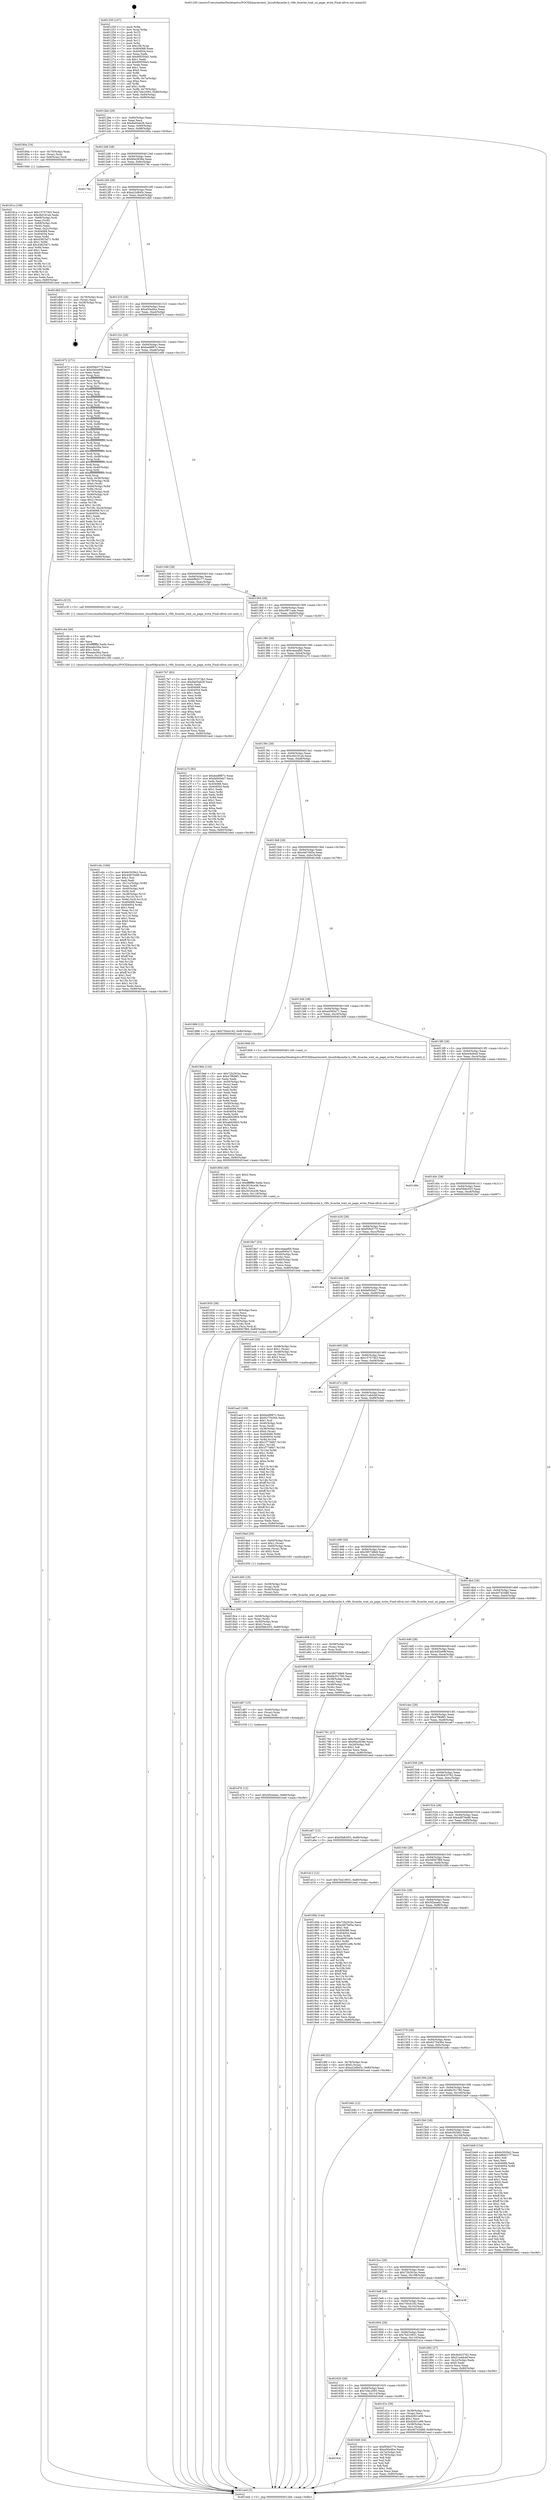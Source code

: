 digraph "0x401250" {
  label = "0x401250 (/mnt/c/Users/mathe/Desktop/tcc/POCII/binaries/extr_linuxfs9pcache.h_v9fs_fscache_wait_on_page_write_Final-ollvm.out::main(0))"
  labelloc = "t"
  node[shape=record]

  Entry [label="",width=0.3,height=0.3,shape=circle,fillcolor=black,style=filled]
  "0x4012bb" [label="{
     0x4012bb [29]\l
     | [instrs]\l
     &nbsp;&nbsp;0x4012bb \<+3\>: mov -0x80(%rbp),%eax\l
     &nbsp;&nbsp;0x4012be \<+2\>: mov %eax,%ecx\l
     &nbsp;&nbsp;0x4012c0 \<+6\>: sub $0x8a05ab28,%ecx\l
     &nbsp;&nbsp;0x4012c6 \<+6\>: mov %eax,-0x94(%rbp)\l
     &nbsp;&nbsp;0x4012cc \<+6\>: mov %ecx,-0x98(%rbp)\l
     &nbsp;&nbsp;0x4012d2 \<+6\>: je 000000000040180a \<main+0x5ba\>\l
  }"]
  "0x40180a" [label="{
     0x40180a [16]\l
     | [instrs]\l
     &nbsp;&nbsp;0x40180a \<+4\>: mov -0x70(%rbp),%rax\l
     &nbsp;&nbsp;0x40180e \<+3\>: mov (%rax),%rax\l
     &nbsp;&nbsp;0x401811 \<+4\>: mov 0x8(%rax),%rdi\l
     &nbsp;&nbsp;0x401815 \<+5\>: call 0000000000401060 \<atoi@plt\>\l
     | [calls]\l
     &nbsp;&nbsp;0x401060 \{1\} (unknown)\l
  }"]
  "0x4012d8" [label="{
     0x4012d8 [28]\l
     | [instrs]\l
     &nbsp;&nbsp;0x4012d8 \<+5\>: jmp 00000000004012dd \<main+0x8d\>\l
     &nbsp;&nbsp;0x4012dd \<+6\>: mov -0x94(%rbp),%eax\l
     &nbsp;&nbsp;0x4012e3 \<+5\>: sub $0x90a2838e,%eax\l
     &nbsp;&nbsp;0x4012e8 \<+6\>: mov %eax,-0x9c(%rbp)\l
     &nbsp;&nbsp;0x4012ee \<+6\>: je 000000000040179c \<main+0x54c\>\l
  }"]
  Exit [label="",width=0.3,height=0.3,shape=circle,fillcolor=black,style=filled,peripheries=2]
  "0x40179c" [label="{
     0x40179c\l
  }", style=dashed]
  "0x4012f4" [label="{
     0x4012f4 [28]\l
     | [instrs]\l
     &nbsp;&nbsp;0x4012f4 \<+5\>: jmp 00000000004012f9 \<main+0xa9\>\l
     &nbsp;&nbsp;0x4012f9 \<+6\>: mov -0x94(%rbp),%eax\l
     &nbsp;&nbsp;0x4012ff \<+5\>: sub $0xa22d845c,%eax\l
     &nbsp;&nbsp;0x401304 \<+6\>: mov %eax,-0xa0(%rbp)\l
     &nbsp;&nbsp;0x40130a \<+6\>: je 0000000000401db5 \<main+0xb65\>\l
  }"]
  "0x401d76" [label="{
     0x401d76 [12]\l
     | [instrs]\l
     &nbsp;&nbsp;0x401d76 \<+7\>: movl $0x5f2eeebc,-0x80(%rbp)\l
     &nbsp;&nbsp;0x401d7d \<+5\>: jmp 0000000000401eed \<main+0xc9d\>\l
  }"]
  "0x401db5" [label="{
     0x401db5 [21]\l
     | [instrs]\l
     &nbsp;&nbsp;0x401db5 \<+4\>: mov -0x78(%rbp),%rax\l
     &nbsp;&nbsp;0x401db9 \<+2\>: mov (%rax),%eax\l
     &nbsp;&nbsp;0x401dbb \<+4\>: lea -0x28(%rbp),%rsp\l
     &nbsp;&nbsp;0x401dbf \<+1\>: pop %rbx\l
     &nbsp;&nbsp;0x401dc0 \<+2\>: pop %r12\l
     &nbsp;&nbsp;0x401dc2 \<+2\>: pop %r13\l
     &nbsp;&nbsp;0x401dc4 \<+2\>: pop %r14\l
     &nbsp;&nbsp;0x401dc6 \<+2\>: pop %r15\l
     &nbsp;&nbsp;0x401dc8 \<+1\>: pop %rbp\l
     &nbsp;&nbsp;0x401dc9 \<+1\>: ret\l
  }"]
  "0x401310" [label="{
     0x401310 [28]\l
     | [instrs]\l
     &nbsp;&nbsp;0x401310 \<+5\>: jmp 0000000000401315 \<main+0xc5\>\l
     &nbsp;&nbsp;0x401315 \<+6\>: mov -0x94(%rbp),%eax\l
     &nbsp;&nbsp;0x40131b \<+5\>: sub $0xa50a4fce,%eax\l
     &nbsp;&nbsp;0x401320 \<+6\>: mov %eax,-0xa4(%rbp)\l
     &nbsp;&nbsp;0x401326 \<+6\>: je 0000000000401672 \<main+0x422\>\l
  }"]
  "0x401d67" [label="{
     0x401d67 [15]\l
     | [instrs]\l
     &nbsp;&nbsp;0x401d67 \<+4\>: mov -0x40(%rbp),%rax\l
     &nbsp;&nbsp;0x401d6b \<+3\>: mov (%rax),%rax\l
     &nbsp;&nbsp;0x401d6e \<+3\>: mov %rax,%rdi\l
     &nbsp;&nbsp;0x401d71 \<+5\>: call 0000000000401030 \<free@plt\>\l
     | [calls]\l
     &nbsp;&nbsp;0x401030 \{1\} (unknown)\l
  }"]
  "0x401672" [label="{
     0x401672 [271]\l
     | [instrs]\l
     &nbsp;&nbsp;0x401672 \<+5\>: mov $0xf59e5770,%eax\l
     &nbsp;&nbsp;0x401677 \<+5\>: mov $0x44f2e99f,%ecx\l
     &nbsp;&nbsp;0x40167c \<+2\>: xor %edx,%edx\l
     &nbsp;&nbsp;0x40167e \<+3\>: mov %rsp,%rsi\l
     &nbsp;&nbsp;0x401681 \<+4\>: add $0xfffffffffffffff0,%rsi\l
     &nbsp;&nbsp;0x401685 \<+3\>: mov %rsi,%rsp\l
     &nbsp;&nbsp;0x401688 \<+4\>: mov %rsi,-0x78(%rbp)\l
     &nbsp;&nbsp;0x40168c \<+3\>: mov %rsp,%rsi\l
     &nbsp;&nbsp;0x40168f \<+4\>: add $0xfffffffffffffff0,%rsi\l
     &nbsp;&nbsp;0x401693 \<+3\>: mov %rsi,%rsp\l
     &nbsp;&nbsp;0x401696 \<+3\>: mov %rsp,%rdi\l
     &nbsp;&nbsp;0x401699 \<+4\>: add $0xfffffffffffffff0,%rdi\l
     &nbsp;&nbsp;0x40169d \<+3\>: mov %rdi,%rsp\l
     &nbsp;&nbsp;0x4016a0 \<+4\>: mov %rdi,-0x70(%rbp)\l
     &nbsp;&nbsp;0x4016a4 \<+3\>: mov %rsp,%rdi\l
     &nbsp;&nbsp;0x4016a7 \<+4\>: add $0xfffffffffffffff0,%rdi\l
     &nbsp;&nbsp;0x4016ab \<+3\>: mov %rdi,%rsp\l
     &nbsp;&nbsp;0x4016ae \<+4\>: mov %rdi,-0x68(%rbp)\l
     &nbsp;&nbsp;0x4016b2 \<+3\>: mov %rsp,%rdi\l
     &nbsp;&nbsp;0x4016b5 \<+4\>: add $0xfffffffffffffff0,%rdi\l
     &nbsp;&nbsp;0x4016b9 \<+3\>: mov %rdi,%rsp\l
     &nbsp;&nbsp;0x4016bc \<+4\>: mov %rdi,-0x60(%rbp)\l
     &nbsp;&nbsp;0x4016c0 \<+3\>: mov %rsp,%rdi\l
     &nbsp;&nbsp;0x4016c3 \<+4\>: add $0xfffffffffffffff0,%rdi\l
     &nbsp;&nbsp;0x4016c7 \<+3\>: mov %rdi,%rsp\l
     &nbsp;&nbsp;0x4016ca \<+4\>: mov %rdi,-0x58(%rbp)\l
     &nbsp;&nbsp;0x4016ce \<+3\>: mov %rsp,%rdi\l
     &nbsp;&nbsp;0x4016d1 \<+4\>: add $0xfffffffffffffff0,%rdi\l
     &nbsp;&nbsp;0x4016d5 \<+3\>: mov %rdi,%rsp\l
     &nbsp;&nbsp;0x4016d8 \<+4\>: mov %rdi,-0x50(%rbp)\l
     &nbsp;&nbsp;0x4016dc \<+3\>: mov %rsp,%rdi\l
     &nbsp;&nbsp;0x4016df \<+4\>: add $0xfffffffffffffff0,%rdi\l
     &nbsp;&nbsp;0x4016e3 \<+3\>: mov %rdi,%rsp\l
     &nbsp;&nbsp;0x4016e6 \<+4\>: mov %rdi,-0x48(%rbp)\l
     &nbsp;&nbsp;0x4016ea \<+3\>: mov %rsp,%rdi\l
     &nbsp;&nbsp;0x4016ed \<+4\>: add $0xfffffffffffffff0,%rdi\l
     &nbsp;&nbsp;0x4016f1 \<+3\>: mov %rdi,%rsp\l
     &nbsp;&nbsp;0x4016f4 \<+4\>: mov %rdi,-0x40(%rbp)\l
     &nbsp;&nbsp;0x4016f8 \<+3\>: mov %rsp,%rdi\l
     &nbsp;&nbsp;0x4016fb \<+4\>: add $0xfffffffffffffff0,%rdi\l
     &nbsp;&nbsp;0x4016ff \<+3\>: mov %rdi,%rsp\l
     &nbsp;&nbsp;0x401702 \<+4\>: mov %rdi,-0x38(%rbp)\l
     &nbsp;&nbsp;0x401706 \<+4\>: mov -0x78(%rbp),%rdi\l
     &nbsp;&nbsp;0x40170a \<+6\>: movl $0x0,(%rdi)\l
     &nbsp;&nbsp;0x401710 \<+7\>: mov -0x84(%rbp),%r8d\l
     &nbsp;&nbsp;0x401717 \<+3\>: mov %r8d,(%rsi)\l
     &nbsp;&nbsp;0x40171a \<+4\>: mov -0x70(%rbp),%rdi\l
     &nbsp;&nbsp;0x40171e \<+7\>: mov -0x90(%rbp),%r9\l
     &nbsp;&nbsp;0x401725 \<+3\>: mov %r9,(%rdi)\l
     &nbsp;&nbsp;0x401728 \<+3\>: cmpl $0x2,(%rsi)\l
     &nbsp;&nbsp;0x40172b \<+4\>: setne %r10b\l
     &nbsp;&nbsp;0x40172f \<+4\>: and $0x1,%r10b\l
     &nbsp;&nbsp;0x401733 \<+4\>: mov %r10b,-0x2d(%rbp)\l
     &nbsp;&nbsp;0x401737 \<+8\>: mov 0x404068,%r11d\l
     &nbsp;&nbsp;0x40173f \<+7\>: mov 0x404054,%ebx\l
     &nbsp;&nbsp;0x401746 \<+3\>: sub $0x1,%edx\l
     &nbsp;&nbsp;0x401749 \<+3\>: mov %r11d,%r14d\l
     &nbsp;&nbsp;0x40174c \<+3\>: add %edx,%r14d\l
     &nbsp;&nbsp;0x40174f \<+4\>: imul %r14d,%r11d\l
     &nbsp;&nbsp;0x401753 \<+4\>: and $0x1,%r11d\l
     &nbsp;&nbsp;0x401757 \<+4\>: cmp $0x0,%r11d\l
     &nbsp;&nbsp;0x40175b \<+4\>: sete %r10b\l
     &nbsp;&nbsp;0x40175f \<+3\>: cmp $0xa,%ebx\l
     &nbsp;&nbsp;0x401762 \<+4\>: setl %r15b\l
     &nbsp;&nbsp;0x401766 \<+3\>: mov %r10b,%r12b\l
     &nbsp;&nbsp;0x401769 \<+3\>: and %r15b,%r12b\l
     &nbsp;&nbsp;0x40176c \<+3\>: xor %r15b,%r10b\l
     &nbsp;&nbsp;0x40176f \<+3\>: or %r10b,%r12b\l
     &nbsp;&nbsp;0x401772 \<+4\>: test $0x1,%r12b\l
     &nbsp;&nbsp;0x401776 \<+3\>: cmovne %ecx,%eax\l
     &nbsp;&nbsp;0x401779 \<+3\>: mov %eax,-0x80(%rbp)\l
     &nbsp;&nbsp;0x40177c \<+5\>: jmp 0000000000401eed \<main+0xc9d\>\l
  }"]
  "0x40132c" [label="{
     0x40132c [28]\l
     | [instrs]\l
     &nbsp;&nbsp;0x40132c \<+5\>: jmp 0000000000401331 \<main+0xe1\>\l
     &nbsp;&nbsp;0x401331 \<+6\>: mov -0x94(%rbp),%eax\l
     &nbsp;&nbsp;0x401337 \<+5\>: sub $0xbed8f87c,%eax\l
     &nbsp;&nbsp;0x40133c \<+6\>: mov %eax,-0xa8(%rbp)\l
     &nbsp;&nbsp;0x401342 \<+6\>: je 0000000000401e60 \<main+0xc10\>\l
  }"]
  "0x401d58" [label="{
     0x401d58 [15]\l
     | [instrs]\l
     &nbsp;&nbsp;0x401d58 \<+4\>: mov -0x58(%rbp),%rax\l
     &nbsp;&nbsp;0x401d5c \<+3\>: mov (%rax),%rax\l
     &nbsp;&nbsp;0x401d5f \<+3\>: mov %rax,%rdi\l
     &nbsp;&nbsp;0x401d62 \<+5\>: call 0000000000401030 \<free@plt\>\l
     | [calls]\l
     &nbsp;&nbsp;0x401030 \{1\} (unknown)\l
  }"]
  "0x401e60" [label="{
     0x401e60\l
  }", style=dashed]
  "0x401348" [label="{
     0x401348 [28]\l
     | [instrs]\l
     &nbsp;&nbsp;0x401348 \<+5\>: jmp 000000000040134d \<main+0xfd\>\l
     &nbsp;&nbsp;0x40134d \<+6\>: mov -0x94(%rbp),%eax\l
     &nbsp;&nbsp;0x401353 \<+5\>: sub $0xbf9d5177,%eax\l
     &nbsp;&nbsp;0x401358 \<+6\>: mov %eax,-0xac(%rbp)\l
     &nbsp;&nbsp;0x40135e \<+6\>: je 0000000000401c3f \<main+0x9ef\>\l
  }"]
  "0x401c6c" [label="{
     0x401c6c [166]\l
     | [instrs]\l
     &nbsp;&nbsp;0x401c6c \<+5\>: mov $0x6c503fe2,%ecx\l
     &nbsp;&nbsp;0x401c71 \<+5\>: mov $0x4d970e98,%edx\l
     &nbsp;&nbsp;0x401c76 \<+3\>: mov $0x1,%sil\l
     &nbsp;&nbsp;0x401c79 \<+2\>: xor %edi,%edi\l
     &nbsp;&nbsp;0x401c7b \<+7\>: mov -0x11c(%rbp),%r8d\l
     &nbsp;&nbsp;0x401c82 \<+4\>: imul %eax,%r8d\l
     &nbsp;&nbsp;0x401c86 \<+4\>: mov -0x40(%rbp),%r9\l
     &nbsp;&nbsp;0x401c8a \<+3\>: mov (%r9),%r9\l
     &nbsp;&nbsp;0x401c8d \<+4\>: mov -0x38(%rbp),%r10\l
     &nbsp;&nbsp;0x401c91 \<+3\>: movslq (%r10),%r10\l
     &nbsp;&nbsp;0x401c94 \<+4\>: mov %r8d,(%r9,%r10,4)\l
     &nbsp;&nbsp;0x401c98 \<+7\>: mov 0x404068,%eax\l
     &nbsp;&nbsp;0x401c9f \<+8\>: mov 0x404054,%r8d\l
     &nbsp;&nbsp;0x401ca7 \<+3\>: sub $0x1,%edi\l
     &nbsp;&nbsp;0x401caa \<+3\>: mov %eax,%r11d\l
     &nbsp;&nbsp;0x401cad \<+3\>: add %edi,%r11d\l
     &nbsp;&nbsp;0x401cb0 \<+4\>: imul %r11d,%eax\l
     &nbsp;&nbsp;0x401cb4 \<+3\>: and $0x1,%eax\l
     &nbsp;&nbsp;0x401cb7 \<+3\>: cmp $0x0,%eax\l
     &nbsp;&nbsp;0x401cba \<+3\>: sete %bl\l
     &nbsp;&nbsp;0x401cbd \<+4\>: cmp $0xa,%r8d\l
     &nbsp;&nbsp;0x401cc1 \<+4\>: setl %r14b\l
     &nbsp;&nbsp;0x401cc5 \<+3\>: mov %bl,%r15b\l
     &nbsp;&nbsp;0x401cc8 \<+4\>: xor $0xff,%r15b\l
     &nbsp;&nbsp;0x401ccc \<+3\>: mov %r14b,%r12b\l
     &nbsp;&nbsp;0x401ccf \<+4\>: xor $0xff,%r12b\l
     &nbsp;&nbsp;0x401cd3 \<+4\>: xor $0x1,%sil\l
     &nbsp;&nbsp;0x401cd7 \<+3\>: mov %r15b,%r13b\l
     &nbsp;&nbsp;0x401cda \<+4\>: and $0xff,%r13b\l
     &nbsp;&nbsp;0x401cde \<+3\>: and %sil,%bl\l
     &nbsp;&nbsp;0x401ce1 \<+3\>: mov %r12b,%al\l
     &nbsp;&nbsp;0x401ce4 \<+2\>: and $0xff,%al\l
     &nbsp;&nbsp;0x401ce6 \<+3\>: and %sil,%r14b\l
     &nbsp;&nbsp;0x401ce9 \<+3\>: or %bl,%r13b\l
     &nbsp;&nbsp;0x401cec \<+3\>: or %r14b,%al\l
     &nbsp;&nbsp;0x401cef \<+3\>: xor %al,%r13b\l
     &nbsp;&nbsp;0x401cf2 \<+3\>: or %r12b,%r15b\l
     &nbsp;&nbsp;0x401cf5 \<+4\>: xor $0xff,%r15b\l
     &nbsp;&nbsp;0x401cf9 \<+4\>: or $0x1,%sil\l
     &nbsp;&nbsp;0x401cfd \<+3\>: and %sil,%r15b\l
     &nbsp;&nbsp;0x401d00 \<+3\>: or %r15b,%r13b\l
     &nbsp;&nbsp;0x401d03 \<+4\>: test $0x1,%r13b\l
     &nbsp;&nbsp;0x401d07 \<+3\>: cmovne %edx,%ecx\l
     &nbsp;&nbsp;0x401d0a \<+3\>: mov %ecx,-0x80(%rbp)\l
     &nbsp;&nbsp;0x401d0d \<+5\>: jmp 0000000000401eed \<main+0xc9d\>\l
  }"]
  "0x401c3f" [label="{
     0x401c3f [5]\l
     | [instrs]\l
     &nbsp;&nbsp;0x401c3f \<+5\>: call 0000000000401160 \<next_i\>\l
     | [calls]\l
     &nbsp;&nbsp;0x401160 \{1\} (/mnt/c/Users/mathe/Desktop/tcc/POCII/binaries/extr_linuxfs9pcache.h_v9fs_fscache_wait_on_page_write_Final-ollvm.out::next_i)\l
  }"]
  "0x401364" [label="{
     0x401364 [28]\l
     | [instrs]\l
     &nbsp;&nbsp;0x401364 \<+5\>: jmp 0000000000401369 \<main+0x119\>\l
     &nbsp;&nbsp;0x401369 \<+6\>: mov -0x94(%rbp),%eax\l
     &nbsp;&nbsp;0x40136f \<+5\>: sub $0xc0871aae,%eax\l
     &nbsp;&nbsp;0x401374 \<+6\>: mov %eax,-0xb0(%rbp)\l
     &nbsp;&nbsp;0x40137a \<+6\>: je 00000000004017b7 \<main+0x567\>\l
  }"]
  "0x401c44" [label="{
     0x401c44 [40]\l
     | [instrs]\l
     &nbsp;&nbsp;0x401c44 \<+5\>: mov $0x2,%ecx\l
     &nbsp;&nbsp;0x401c49 \<+1\>: cltd\l
     &nbsp;&nbsp;0x401c4a \<+2\>: idiv %ecx\l
     &nbsp;&nbsp;0x401c4c \<+6\>: imul $0xfffffffe,%edx,%ecx\l
     &nbsp;&nbsp;0x401c52 \<+6\>: add $0xeabc56a,%ecx\l
     &nbsp;&nbsp;0x401c58 \<+3\>: add $0x1,%ecx\l
     &nbsp;&nbsp;0x401c5b \<+6\>: sub $0xeabc56a,%ecx\l
     &nbsp;&nbsp;0x401c61 \<+6\>: mov %ecx,-0x11c(%rbp)\l
     &nbsp;&nbsp;0x401c67 \<+5\>: call 0000000000401160 \<next_i\>\l
     | [calls]\l
     &nbsp;&nbsp;0x401160 \{1\} (/mnt/c/Users/mathe/Desktop/tcc/POCII/binaries/extr_linuxfs9pcache.h_v9fs_fscache_wait_on_page_write_Final-ollvm.out::next_i)\l
  }"]
  "0x4017b7" [label="{
     0x4017b7 [83]\l
     | [instrs]\l
     &nbsp;&nbsp;0x4017b7 \<+5\>: mov $0x157573b3,%eax\l
     &nbsp;&nbsp;0x4017bc \<+5\>: mov $0x8a05ab28,%ecx\l
     &nbsp;&nbsp;0x4017c1 \<+2\>: xor %edx,%edx\l
     &nbsp;&nbsp;0x4017c3 \<+7\>: mov 0x404068,%esi\l
     &nbsp;&nbsp;0x4017ca \<+7\>: mov 0x404054,%edi\l
     &nbsp;&nbsp;0x4017d1 \<+3\>: sub $0x1,%edx\l
     &nbsp;&nbsp;0x4017d4 \<+3\>: mov %esi,%r8d\l
     &nbsp;&nbsp;0x4017d7 \<+3\>: add %edx,%r8d\l
     &nbsp;&nbsp;0x4017da \<+4\>: imul %r8d,%esi\l
     &nbsp;&nbsp;0x4017de \<+3\>: and $0x1,%esi\l
     &nbsp;&nbsp;0x4017e1 \<+3\>: cmp $0x0,%esi\l
     &nbsp;&nbsp;0x4017e4 \<+4\>: sete %r9b\l
     &nbsp;&nbsp;0x4017e8 \<+3\>: cmp $0xa,%edi\l
     &nbsp;&nbsp;0x4017eb \<+4\>: setl %r10b\l
     &nbsp;&nbsp;0x4017ef \<+3\>: mov %r9b,%r11b\l
     &nbsp;&nbsp;0x4017f2 \<+3\>: and %r10b,%r11b\l
     &nbsp;&nbsp;0x4017f5 \<+3\>: xor %r10b,%r9b\l
     &nbsp;&nbsp;0x4017f8 \<+3\>: or %r9b,%r11b\l
     &nbsp;&nbsp;0x4017fb \<+4\>: test $0x1,%r11b\l
     &nbsp;&nbsp;0x4017ff \<+3\>: cmovne %ecx,%eax\l
     &nbsp;&nbsp;0x401802 \<+3\>: mov %eax,-0x80(%rbp)\l
     &nbsp;&nbsp;0x401805 \<+5\>: jmp 0000000000401eed \<main+0xc9d\>\l
  }"]
  "0x401380" [label="{
     0x401380 [28]\l
     | [instrs]\l
     &nbsp;&nbsp;0x401380 \<+5\>: jmp 0000000000401385 \<main+0x135\>\l
     &nbsp;&nbsp;0x401385 \<+6\>: mov -0x94(%rbp),%eax\l
     &nbsp;&nbsp;0x40138b \<+5\>: sub $0xc4aeafb0,%eax\l
     &nbsp;&nbsp;0x401390 \<+6\>: mov %eax,-0xb4(%rbp)\l
     &nbsp;&nbsp;0x401396 \<+6\>: je 0000000000401a73 \<main+0x823\>\l
  }"]
  "0x401ae3" [label="{
     0x401ae3 [169]\l
     | [instrs]\l
     &nbsp;&nbsp;0x401ae3 \<+5\>: mov $0xbed8f87c,%ecx\l
     &nbsp;&nbsp;0x401ae8 \<+5\>: mov $0x62754364,%edx\l
     &nbsp;&nbsp;0x401aed \<+3\>: mov $0x1,%sil\l
     &nbsp;&nbsp;0x401af0 \<+4\>: mov -0x40(%rbp),%rdi\l
     &nbsp;&nbsp;0x401af4 \<+3\>: mov %rax,(%rdi)\l
     &nbsp;&nbsp;0x401af7 \<+4\>: mov -0x38(%rbp),%rax\l
     &nbsp;&nbsp;0x401afb \<+6\>: movl $0x0,(%rax)\l
     &nbsp;&nbsp;0x401b01 \<+8\>: mov 0x404068,%r8d\l
     &nbsp;&nbsp;0x401b09 \<+8\>: mov 0x404054,%r9d\l
     &nbsp;&nbsp;0x401b11 \<+3\>: mov %r8d,%r10d\l
     &nbsp;&nbsp;0x401b14 \<+7\>: add $0x1f7746b7,%r10d\l
     &nbsp;&nbsp;0x401b1b \<+4\>: sub $0x1,%r10d\l
     &nbsp;&nbsp;0x401b1f \<+7\>: sub $0x1f7746b7,%r10d\l
     &nbsp;&nbsp;0x401b26 \<+4\>: imul %r10d,%r8d\l
     &nbsp;&nbsp;0x401b2a \<+4\>: and $0x1,%r8d\l
     &nbsp;&nbsp;0x401b2e \<+4\>: cmp $0x0,%r8d\l
     &nbsp;&nbsp;0x401b32 \<+4\>: sete %r11b\l
     &nbsp;&nbsp;0x401b36 \<+4\>: cmp $0xa,%r9d\l
     &nbsp;&nbsp;0x401b3a \<+3\>: setl %bl\l
     &nbsp;&nbsp;0x401b3d \<+3\>: mov %r11b,%r14b\l
     &nbsp;&nbsp;0x401b40 \<+4\>: xor $0xff,%r14b\l
     &nbsp;&nbsp;0x401b44 \<+3\>: mov %bl,%r15b\l
     &nbsp;&nbsp;0x401b47 \<+4\>: xor $0xff,%r15b\l
     &nbsp;&nbsp;0x401b4b \<+4\>: xor $0x1,%sil\l
     &nbsp;&nbsp;0x401b4f \<+3\>: mov %r14b,%r12b\l
     &nbsp;&nbsp;0x401b52 \<+4\>: and $0xff,%r12b\l
     &nbsp;&nbsp;0x401b56 \<+3\>: and %sil,%r11b\l
     &nbsp;&nbsp;0x401b59 \<+3\>: mov %r15b,%r13b\l
     &nbsp;&nbsp;0x401b5c \<+4\>: and $0xff,%r13b\l
     &nbsp;&nbsp;0x401b60 \<+3\>: and %sil,%bl\l
     &nbsp;&nbsp;0x401b63 \<+3\>: or %r11b,%r12b\l
     &nbsp;&nbsp;0x401b66 \<+3\>: or %bl,%r13b\l
     &nbsp;&nbsp;0x401b69 \<+3\>: xor %r13b,%r12b\l
     &nbsp;&nbsp;0x401b6c \<+3\>: or %r15b,%r14b\l
     &nbsp;&nbsp;0x401b6f \<+4\>: xor $0xff,%r14b\l
     &nbsp;&nbsp;0x401b73 \<+4\>: or $0x1,%sil\l
     &nbsp;&nbsp;0x401b77 \<+3\>: and %sil,%r14b\l
     &nbsp;&nbsp;0x401b7a \<+3\>: or %r14b,%r12b\l
     &nbsp;&nbsp;0x401b7d \<+4\>: test $0x1,%r12b\l
     &nbsp;&nbsp;0x401b81 \<+3\>: cmovne %edx,%ecx\l
     &nbsp;&nbsp;0x401b84 \<+3\>: mov %ecx,-0x80(%rbp)\l
     &nbsp;&nbsp;0x401b87 \<+5\>: jmp 0000000000401eed \<main+0xc9d\>\l
  }"]
  "0x401a73" [label="{
     0x401a73 [83]\l
     | [instrs]\l
     &nbsp;&nbsp;0x401a73 \<+5\>: mov $0xbed8f87c,%eax\l
     &nbsp;&nbsp;0x401a78 \<+5\>: mov $0xfa0b5eb7,%ecx\l
     &nbsp;&nbsp;0x401a7d \<+2\>: xor %edx,%edx\l
     &nbsp;&nbsp;0x401a7f \<+7\>: mov 0x404068,%esi\l
     &nbsp;&nbsp;0x401a86 \<+7\>: mov 0x404054,%edi\l
     &nbsp;&nbsp;0x401a8d \<+3\>: sub $0x1,%edx\l
     &nbsp;&nbsp;0x401a90 \<+3\>: mov %esi,%r8d\l
     &nbsp;&nbsp;0x401a93 \<+3\>: add %edx,%r8d\l
     &nbsp;&nbsp;0x401a96 \<+4\>: imul %r8d,%esi\l
     &nbsp;&nbsp;0x401a9a \<+3\>: and $0x1,%esi\l
     &nbsp;&nbsp;0x401a9d \<+3\>: cmp $0x0,%esi\l
     &nbsp;&nbsp;0x401aa0 \<+4\>: sete %r9b\l
     &nbsp;&nbsp;0x401aa4 \<+3\>: cmp $0xa,%edi\l
     &nbsp;&nbsp;0x401aa7 \<+4\>: setl %r10b\l
     &nbsp;&nbsp;0x401aab \<+3\>: mov %r9b,%r11b\l
     &nbsp;&nbsp;0x401aae \<+3\>: and %r10b,%r11b\l
     &nbsp;&nbsp;0x401ab1 \<+3\>: xor %r10b,%r9b\l
     &nbsp;&nbsp;0x401ab4 \<+3\>: or %r9b,%r11b\l
     &nbsp;&nbsp;0x401ab7 \<+4\>: test $0x1,%r11b\l
     &nbsp;&nbsp;0x401abb \<+3\>: cmovne %ecx,%eax\l
     &nbsp;&nbsp;0x401abe \<+3\>: mov %eax,-0x80(%rbp)\l
     &nbsp;&nbsp;0x401ac1 \<+5\>: jmp 0000000000401eed \<main+0xc9d\>\l
  }"]
  "0x40139c" [label="{
     0x40139c [28]\l
     | [instrs]\l
     &nbsp;&nbsp;0x40139c \<+5\>: jmp 00000000004013a1 \<main+0x151\>\l
     &nbsp;&nbsp;0x4013a1 \<+6\>: mov -0x94(%rbp),%eax\l
     &nbsp;&nbsp;0x4013a7 \<+5\>: sub $0xc6d191a4,%eax\l
     &nbsp;&nbsp;0x4013ac \<+6\>: mov %eax,-0xb8(%rbp)\l
     &nbsp;&nbsp;0x4013b2 \<+6\>: je 0000000000401886 \<main+0x636\>\l
  }"]
  "0x401935" [label="{
     0x401935 [38]\l
     | [instrs]\l
     &nbsp;&nbsp;0x401935 \<+6\>: mov -0x118(%rbp),%ecx\l
     &nbsp;&nbsp;0x40193b \<+3\>: imul %eax,%ecx\l
     &nbsp;&nbsp;0x40193e \<+4\>: mov -0x58(%rbp),%rsi\l
     &nbsp;&nbsp;0x401942 \<+3\>: mov (%rsi),%rsi\l
     &nbsp;&nbsp;0x401945 \<+4\>: mov -0x50(%rbp),%rdi\l
     &nbsp;&nbsp;0x401949 \<+3\>: movslq (%rdi),%rdi\l
     &nbsp;&nbsp;0x40194c \<+3\>: mov %ecx,(%rsi,%rdi,4)\l
     &nbsp;&nbsp;0x40194f \<+7\>: movl $0x58567f69,-0x80(%rbp)\l
     &nbsp;&nbsp;0x401956 \<+5\>: jmp 0000000000401eed \<main+0xc9d\>\l
  }"]
  "0x401886" [label="{
     0x401886 [12]\l
     | [instrs]\l
     &nbsp;&nbsp;0x401886 \<+7\>: movl $0x750cb192,-0x80(%rbp)\l
     &nbsp;&nbsp;0x40188d \<+5\>: jmp 0000000000401eed \<main+0xc9d\>\l
  }"]
  "0x4013b8" [label="{
     0x4013b8 [28]\l
     | [instrs]\l
     &nbsp;&nbsp;0x4013b8 \<+5\>: jmp 00000000004013bd \<main+0x16d\>\l
     &nbsp;&nbsp;0x4013bd \<+6\>: mov -0x94(%rbp),%eax\l
     &nbsp;&nbsp;0x4013c3 \<+5\>: sub $0xcb670d5a,%eax\l
     &nbsp;&nbsp;0x4013c8 \<+6\>: mov %eax,-0xbc(%rbp)\l
     &nbsp;&nbsp;0x4013ce \<+6\>: je 00000000004019eb \<main+0x79b\>\l
  }"]
  "0x40190d" [label="{
     0x40190d [40]\l
     | [instrs]\l
     &nbsp;&nbsp;0x40190d \<+5\>: mov $0x2,%ecx\l
     &nbsp;&nbsp;0x401912 \<+1\>: cltd\l
     &nbsp;&nbsp;0x401913 \<+2\>: idiv %ecx\l
     &nbsp;&nbsp;0x401915 \<+6\>: imul $0xfffffffe,%edx,%ecx\l
     &nbsp;&nbsp;0x40191b \<+6\>: sub $0x3016ce36,%ecx\l
     &nbsp;&nbsp;0x401921 \<+3\>: add $0x1,%ecx\l
     &nbsp;&nbsp;0x401924 \<+6\>: add $0x3016ce36,%ecx\l
     &nbsp;&nbsp;0x40192a \<+6\>: mov %ecx,-0x118(%rbp)\l
     &nbsp;&nbsp;0x401930 \<+5\>: call 0000000000401160 \<next_i\>\l
     | [calls]\l
     &nbsp;&nbsp;0x401160 \{1\} (/mnt/c/Users/mathe/Desktop/tcc/POCII/binaries/extr_linuxfs9pcache.h_v9fs_fscache_wait_on_page_write_Final-ollvm.out::next_i)\l
  }"]
  "0x4019eb" [label="{
     0x4019eb [124]\l
     | [instrs]\l
     &nbsp;&nbsp;0x4019eb \<+5\>: mov $0x72b291bc,%eax\l
     &nbsp;&nbsp;0x4019f0 \<+5\>: mov $0x47f8d8f1,%ecx\l
     &nbsp;&nbsp;0x4019f5 \<+2\>: xor %edx,%edx\l
     &nbsp;&nbsp;0x4019f7 \<+4\>: mov -0x50(%rbp),%rsi\l
     &nbsp;&nbsp;0x4019fb \<+2\>: mov (%rsi),%edi\l
     &nbsp;&nbsp;0x4019fd \<+3\>: mov %edx,%r8d\l
     &nbsp;&nbsp;0x401a00 \<+3\>: sub %edi,%r8d\l
     &nbsp;&nbsp;0x401a03 \<+2\>: mov %edx,%edi\l
     &nbsp;&nbsp;0x401a05 \<+3\>: sub $0x1,%edi\l
     &nbsp;&nbsp;0x401a08 \<+3\>: add %edi,%r8d\l
     &nbsp;&nbsp;0x401a0b \<+3\>: sub %r8d,%edx\l
     &nbsp;&nbsp;0x401a0e \<+4\>: mov -0x50(%rbp),%rsi\l
     &nbsp;&nbsp;0x401a12 \<+2\>: mov %edx,(%rsi)\l
     &nbsp;&nbsp;0x401a14 \<+7\>: mov 0x404068,%edx\l
     &nbsp;&nbsp;0x401a1b \<+7\>: mov 0x404054,%edi\l
     &nbsp;&nbsp;0x401a22 \<+3\>: mov %edx,%r8d\l
     &nbsp;&nbsp;0x401a25 \<+7\>: sub $0xa6d29fc0,%r8d\l
     &nbsp;&nbsp;0x401a2c \<+4\>: sub $0x1,%r8d\l
     &nbsp;&nbsp;0x401a30 \<+7\>: add $0xa6d29fc0,%r8d\l
     &nbsp;&nbsp;0x401a37 \<+4\>: imul %r8d,%edx\l
     &nbsp;&nbsp;0x401a3b \<+3\>: and $0x1,%edx\l
     &nbsp;&nbsp;0x401a3e \<+3\>: cmp $0x0,%edx\l
     &nbsp;&nbsp;0x401a41 \<+4\>: sete %r9b\l
     &nbsp;&nbsp;0x401a45 \<+3\>: cmp $0xa,%edi\l
     &nbsp;&nbsp;0x401a48 \<+4\>: setl %r10b\l
     &nbsp;&nbsp;0x401a4c \<+3\>: mov %r9b,%r11b\l
     &nbsp;&nbsp;0x401a4f \<+3\>: and %r10b,%r11b\l
     &nbsp;&nbsp;0x401a52 \<+3\>: xor %r10b,%r9b\l
     &nbsp;&nbsp;0x401a55 \<+3\>: or %r9b,%r11b\l
     &nbsp;&nbsp;0x401a58 \<+4\>: test $0x1,%r11b\l
     &nbsp;&nbsp;0x401a5c \<+3\>: cmovne %ecx,%eax\l
     &nbsp;&nbsp;0x401a5f \<+3\>: mov %eax,-0x80(%rbp)\l
     &nbsp;&nbsp;0x401a62 \<+5\>: jmp 0000000000401eed \<main+0xc9d\>\l
  }"]
  "0x4013d4" [label="{
     0x4013d4 [28]\l
     | [instrs]\l
     &nbsp;&nbsp;0x4013d4 \<+5\>: jmp 00000000004013d9 \<main+0x189\>\l
     &nbsp;&nbsp;0x4013d9 \<+6\>: mov -0x94(%rbp),%eax\l
     &nbsp;&nbsp;0x4013df \<+5\>: sub $0xed595a71,%eax\l
     &nbsp;&nbsp;0x4013e4 \<+6\>: mov %eax,-0xc0(%rbp)\l
     &nbsp;&nbsp;0x4013ea \<+6\>: je 0000000000401908 \<main+0x6b8\>\l
  }"]
  "0x4018ca" [label="{
     0x4018ca [29]\l
     | [instrs]\l
     &nbsp;&nbsp;0x4018ca \<+4\>: mov -0x58(%rbp),%rdi\l
     &nbsp;&nbsp;0x4018ce \<+3\>: mov %rax,(%rdi)\l
     &nbsp;&nbsp;0x4018d1 \<+4\>: mov -0x50(%rbp),%rax\l
     &nbsp;&nbsp;0x4018d5 \<+6\>: movl $0x0,(%rax)\l
     &nbsp;&nbsp;0x4018db \<+7\>: movl $0xf3b8c053,-0x80(%rbp)\l
     &nbsp;&nbsp;0x4018e2 \<+5\>: jmp 0000000000401eed \<main+0xc9d\>\l
  }"]
  "0x401908" [label="{
     0x401908 [5]\l
     | [instrs]\l
     &nbsp;&nbsp;0x401908 \<+5\>: call 0000000000401160 \<next_i\>\l
     | [calls]\l
     &nbsp;&nbsp;0x401160 \{1\} (/mnt/c/Users/mathe/Desktop/tcc/POCII/binaries/extr_linuxfs9pcache.h_v9fs_fscache_wait_on_page_write_Final-ollvm.out::next_i)\l
  }"]
  "0x4013f0" [label="{
     0x4013f0 [28]\l
     | [instrs]\l
     &nbsp;&nbsp;0x4013f0 \<+5\>: jmp 00000000004013f5 \<main+0x1a5\>\l
     &nbsp;&nbsp;0x4013f5 \<+6\>: mov -0x94(%rbp),%eax\l
     &nbsp;&nbsp;0x4013fb \<+5\>: sub $0xee4cfee0,%eax\l
     &nbsp;&nbsp;0x401400 \<+6\>: mov %eax,-0xc4(%rbp)\l
     &nbsp;&nbsp;0x401406 \<+6\>: je 0000000000401d8e \<main+0xb3e\>\l
  }"]
  "0x40181a" [label="{
     0x40181a [108]\l
     | [instrs]\l
     &nbsp;&nbsp;0x40181a \<+5\>: mov $0x157573b3,%ecx\l
     &nbsp;&nbsp;0x40181f \<+5\>: mov $0xc6d191a4,%edx\l
     &nbsp;&nbsp;0x401824 \<+4\>: mov -0x68(%rbp),%rdi\l
     &nbsp;&nbsp;0x401828 \<+2\>: mov %eax,(%rdi)\l
     &nbsp;&nbsp;0x40182a \<+4\>: mov -0x68(%rbp),%rdi\l
     &nbsp;&nbsp;0x40182e \<+2\>: mov (%rdi),%eax\l
     &nbsp;&nbsp;0x401830 \<+3\>: mov %eax,-0x2c(%rbp)\l
     &nbsp;&nbsp;0x401833 \<+7\>: mov 0x404068,%eax\l
     &nbsp;&nbsp;0x40183a \<+7\>: mov 0x404054,%esi\l
     &nbsp;&nbsp;0x401841 \<+3\>: mov %eax,%r8d\l
     &nbsp;&nbsp;0x401844 \<+7\>: sub $0x43825d71,%r8d\l
     &nbsp;&nbsp;0x40184b \<+4\>: sub $0x1,%r8d\l
     &nbsp;&nbsp;0x40184f \<+7\>: add $0x43825d71,%r8d\l
     &nbsp;&nbsp;0x401856 \<+4\>: imul %r8d,%eax\l
     &nbsp;&nbsp;0x40185a \<+3\>: and $0x1,%eax\l
     &nbsp;&nbsp;0x40185d \<+3\>: cmp $0x0,%eax\l
     &nbsp;&nbsp;0x401860 \<+4\>: sete %r9b\l
     &nbsp;&nbsp;0x401864 \<+3\>: cmp $0xa,%esi\l
     &nbsp;&nbsp;0x401867 \<+4\>: setl %r10b\l
     &nbsp;&nbsp;0x40186b \<+3\>: mov %r9b,%r11b\l
     &nbsp;&nbsp;0x40186e \<+3\>: and %r10b,%r11b\l
     &nbsp;&nbsp;0x401871 \<+3\>: xor %r10b,%r9b\l
     &nbsp;&nbsp;0x401874 \<+3\>: or %r9b,%r11b\l
     &nbsp;&nbsp;0x401877 \<+4\>: test $0x1,%r11b\l
     &nbsp;&nbsp;0x40187b \<+3\>: cmovne %edx,%ecx\l
     &nbsp;&nbsp;0x40187e \<+3\>: mov %ecx,-0x80(%rbp)\l
     &nbsp;&nbsp;0x401881 \<+5\>: jmp 0000000000401eed \<main+0xc9d\>\l
  }"]
  "0x401d8e" [label="{
     0x401d8e\l
  }", style=dashed]
  "0x40140c" [label="{
     0x40140c [28]\l
     | [instrs]\l
     &nbsp;&nbsp;0x40140c \<+5\>: jmp 0000000000401411 \<main+0x1c1\>\l
     &nbsp;&nbsp;0x401411 \<+6\>: mov -0x94(%rbp),%eax\l
     &nbsp;&nbsp;0x401417 \<+5\>: sub $0xf3b8c053,%eax\l
     &nbsp;&nbsp;0x40141c \<+6\>: mov %eax,-0xc8(%rbp)\l
     &nbsp;&nbsp;0x401422 \<+6\>: je 00000000004018e7 \<main+0x697\>\l
  }"]
  "0x401250" [label="{
     0x401250 [107]\l
     | [instrs]\l
     &nbsp;&nbsp;0x401250 \<+1\>: push %rbp\l
     &nbsp;&nbsp;0x401251 \<+3\>: mov %rsp,%rbp\l
     &nbsp;&nbsp;0x401254 \<+2\>: push %r15\l
     &nbsp;&nbsp;0x401256 \<+2\>: push %r14\l
     &nbsp;&nbsp;0x401258 \<+2\>: push %r13\l
     &nbsp;&nbsp;0x40125a \<+2\>: push %r12\l
     &nbsp;&nbsp;0x40125c \<+1\>: push %rbx\l
     &nbsp;&nbsp;0x40125d \<+7\>: sub $0x108,%rsp\l
     &nbsp;&nbsp;0x401264 \<+7\>: mov 0x404068,%eax\l
     &nbsp;&nbsp;0x40126b \<+7\>: mov 0x404054,%ecx\l
     &nbsp;&nbsp;0x401272 \<+2\>: mov %eax,%edx\l
     &nbsp;&nbsp;0x401274 \<+6\>: add $0x90f350a5,%edx\l
     &nbsp;&nbsp;0x40127a \<+3\>: sub $0x1,%edx\l
     &nbsp;&nbsp;0x40127d \<+6\>: sub $0x90f350a5,%edx\l
     &nbsp;&nbsp;0x401283 \<+3\>: imul %edx,%eax\l
     &nbsp;&nbsp;0x401286 \<+3\>: and $0x1,%eax\l
     &nbsp;&nbsp;0x401289 \<+3\>: cmp $0x0,%eax\l
     &nbsp;&nbsp;0x40128c \<+4\>: sete %r8b\l
     &nbsp;&nbsp;0x401290 \<+4\>: and $0x1,%r8b\l
     &nbsp;&nbsp;0x401294 \<+4\>: mov %r8b,-0x7a(%rbp)\l
     &nbsp;&nbsp;0x401298 \<+3\>: cmp $0xa,%ecx\l
     &nbsp;&nbsp;0x40129b \<+4\>: setl %r8b\l
     &nbsp;&nbsp;0x40129f \<+4\>: and $0x1,%r8b\l
     &nbsp;&nbsp;0x4012a3 \<+4\>: mov %r8b,-0x79(%rbp)\l
     &nbsp;&nbsp;0x4012a7 \<+7\>: movl $0x7d4c2093,-0x80(%rbp)\l
     &nbsp;&nbsp;0x4012ae \<+6\>: mov %edi,-0x84(%rbp)\l
     &nbsp;&nbsp;0x4012b4 \<+7\>: mov %rsi,-0x90(%rbp)\l
  }"]
  "0x4018e7" [label="{
     0x4018e7 [33]\l
     | [instrs]\l
     &nbsp;&nbsp;0x4018e7 \<+5\>: mov $0xc4aeafb0,%eax\l
     &nbsp;&nbsp;0x4018ec \<+5\>: mov $0xed595a71,%ecx\l
     &nbsp;&nbsp;0x4018f1 \<+4\>: mov -0x50(%rbp),%rdx\l
     &nbsp;&nbsp;0x4018f5 \<+2\>: mov (%rdx),%esi\l
     &nbsp;&nbsp;0x4018f7 \<+4\>: mov -0x60(%rbp),%rdx\l
     &nbsp;&nbsp;0x4018fb \<+2\>: cmp (%rdx),%esi\l
     &nbsp;&nbsp;0x4018fd \<+3\>: cmovl %ecx,%eax\l
     &nbsp;&nbsp;0x401900 \<+3\>: mov %eax,-0x80(%rbp)\l
     &nbsp;&nbsp;0x401903 \<+5\>: jmp 0000000000401eed \<main+0xc9d\>\l
  }"]
  "0x401428" [label="{
     0x401428 [28]\l
     | [instrs]\l
     &nbsp;&nbsp;0x401428 \<+5\>: jmp 000000000040142d \<main+0x1dd\>\l
     &nbsp;&nbsp;0x40142d \<+6\>: mov -0x94(%rbp),%eax\l
     &nbsp;&nbsp;0x401433 \<+5\>: sub $0xf59e5770,%eax\l
     &nbsp;&nbsp;0x401438 \<+6\>: mov %eax,-0xcc(%rbp)\l
     &nbsp;&nbsp;0x40143e \<+6\>: je 0000000000401dca \<main+0xb7a\>\l
  }"]
  "0x401eed" [label="{
     0x401eed [5]\l
     | [instrs]\l
     &nbsp;&nbsp;0x401eed \<+5\>: jmp 00000000004012bb \<main+0x6b\>\l
  }"]
  "0x401dca" [label="{
     0x401dca\l
  }", style=dashed]
  "0x401444" [label="{
     0x401444 [28]\l
     | [instrs]\l
     &nbsp;&nbsp;0x401444 \<+5\>: jmp 0000000000401449 \<main+0x1f9\>\l
     &nbsp;&nbsp;0x401449 \<+6\>: mov -0x94(%rbp),%eax\l
     &nbsp;&nbsp;0x40144f \<+5\>: sub $0xfa0b5eb7,%eax\l
     &nbsp;&nbsp;0x401454 \<+6\>: mov %eax,-0xd0(%rbp)\l
     &nbsp;&nbsp;0x40145a \<+6\>: je 0000000000401ac6 \<main+0x876\>\l
  }"]
  "0x40163c" [label="{
     0x40163c\l
  }", style=dashed]
  "0x401ac6" [label="{
     0x401ac6 [29]\l
     | [instrs]\l
     &nbsp;&nbsp;0x401ac6 \<+4\>: mov -0x48(%rbp),%rax\l
     &nbsp;&nbsp;0x401aca \<+6\>: movl $0x1,(%rax)\l
     &nbsp;&nbsp;0x401ad0 \<+4\>: mov -0x48(%rbp),%rax\l
     &nbsp;&nbsp;0x401ad4 \<+3\>: movslq (%rax),%rax\l
     &nbsp;&nbsp;0x401ad7 \<+4\>: shl $0x2,%rax\l
     &nbsp;&nbsp;0x401adb \<+3\>: mov %rax,%rdi\l
     &nbsp;&nbsp;0x401ade \<+5\>: call 0000000000401050 \<malloc@plt\>\l
     | [calls]\l
     &nbsp;&nbsp;0x401050 \{1\} (unknown)\l
  }"]
  "0x401460" [label="{
     0x401460 [28]\l
     | [instrs]\l
     &nbsp;&nbsp;0x401460 \<+5\>: jmp 0000000000401465 \<main+0x215\>\l
     &nbsp;&nbsp;0x401465 \<+6\>: mov -0x94(%rbp),%eax\l
     &nbsp;&nbsp;0x40146b \<+5\>: sub $0x157573b3,%eax\l
     &nbsp;&nbsp;0x401470 \<+6\>: mov %eax,-0xd4(%rbp)\l
     &nbsp;&nbsp;0x401476 \<+6\>: je 0000000000401e0c \<main+0xbbc\>\l
  }"]
  "0x401646" [label="{
     0x401646 [44]\l
     | [instrs]\l
     &nbsp;&nbsp;0x401646 \<+5\>: mov $0xf59e5770,%eax\l
     &nbsp;&nbsp;0x40164b \<+5\>: mov $0xa50a4fce,%ecx\l
     &nbsp;&nbsp;0x401650 \<+3\>: mov -0x7a(%rbp),%dl\l
     &nbsp;&nbsp;0x401653 \<+4\>: mov -0x79(%rbp),%sil\l
     &nbsp;&nbsp;0x401657 \<+3\>: mov %dl,%dil\l
     &nbsp;&nbsp;0x40165a \<+3\>: and %sil,%dil\l
     &nbsp;&nbsp;0x40165d \<+3\>: xor %sil,%dl\l
     &nbsp;&nbsp;0x401660 \<+3\>: or %dl,%dil\l
     &nbsp;&nbsp;0x401663 \<+4\>: test $0x1,%dil\l
     &nbsp;&nbsp;0x401667 \<+3\>: cmovne %ecx,%eax\l
     &nbsp;&nbsp;0x40166a \<+3\>: mov %eax,-0x80(%rbp)\l
     &nbsp;&nbsp;0x40166d \<+5\>: jmp 0000000000401eed \<main+0xc9d\>\l
  }"]
  "0x401e0c" [label="{
     0x401e0c\l
  }", style=dashed]
  "0x40147c" [label="{
     0x40147c [28]\l
     | [instrs]\l
     &nbsp;&nbsp;0x40147c \<+5\>: jmp 0000000000401481 \<main+0x231\>\l
     &nbsp;&nbsp;0x401481 \<+6\>: mov -0x94(%rbp),%eax\l
     &nbsp;&nbsp;0x401487 \<+5\>: sub $0x21a4dcbf,%eax\l
     &nbsp;&nbsp;0x40148c \<+6\>: mov %eax,-0xd8(%rbp)\l
     &nbsp;&nbsp;0x401492 \<+6\>: je 00000000004018ad \<main+0x65d\>\l
  }"]
  "0x401620" [label="{
     0x401620 [28]\l
     | [instrs]\l
     &nbsp;&nbsp;0x401620 \<+5\>: jmp 0000000000401625 \<main+0x3d5\>\l
     &nbsp;&nbsp;0x401625 \<+6\>: mov -0x94(%rbp),%eax\l
     &nbsp;&nbsp;0x40162b \<+5\>: sub $0x7d4c2093,%eax\l
     &nbsp;&nbsp;0x401630 \<+6\>: mov %eax,-0x114(%rbp)\l
     &nbsp;&nbsp;0x401636 \<+6\>: je 0000000000401646 \<main+0x3f6\>\l
  }"]
  "0x4018ad" [label="{
     0x4018ad [29]\l
     | [instrs]\l
     &nbsp;&nbsp;0x4018ad \<+4\>: mov -0x60(%rbp),%rax\l
     &nbsp;&nbsp;0x4018b1 \<+6\>: movl $0x1,(%rax)\l
     &nbsp;&nbsp;0x4018b7 \<+4\>: mov -0x60(%rbp),%rax\l
     &nbsp;&nbsp;0x4018bb \<+3\>: movslq (%rax),%rax\l
     &nbsp;&nbsp;0x4018be \<+4\>: shl $0x2,%rax\l
     &nbsp;&nbsp;0x4018c2 \<+3\>: mov %rax,%rdi\l
     &nbsp;&nbsp;0x4018c5 \<+5\>: call 0000000000401050 \<malloc@plt\>\l
     | [calls]\l
     &nbsp;&nbsp;0x401050 \{1\} (unknown)\l
  }"]
  "0x401498" [label="{
     0x401498 [28]\l
     | [instrs]\l
     &nbsp;&nbsp;0x401498 \<+5\>: jmp 000000000040149d \<main+0x24d\>\l
     &nbsp;&nbsp;0x40149d \<+6\>: mov -0x94(%rbp),%eax\l
     &nbsp;&nbsp;0x4014a3 \<+5\>: sub $0x395748b9,%eax\l
     &nbsp;&nbsp;0x4014a8 \<+6\>: mov %eax,-0xdc(%rbp)\l
     &nbsp;&nbsp;0x4014ae \<+6\>: je 0000000000401d45 \<main+0xaf5\>\l
  }"]
  "0x401d1e" [label="{
     0x401d1e [39]\l
     | [instrs]\l
     &nbsp;&nbsp;0x401d1e \<+4\>: mov -0x38(%rbp),%rax\l
     &nbsp;&nbsp;0x401d22 \<+2\>: mov (%rax),%ecx\l
     &nbsp;&nbsp;0x401d24 \<+6\>: sub $0xd2821e99,%ecx\l
     &nbsp;&nbsp;0x401d2a \<+3\>: add $0x1,%ecx\l
     &nbsp;&nbsp;0x401d2d \<+6\>: add $0xd2821e99,%ecx\l
     &nbsp;&nbsp;0x401d33 \<+4\>: mov -0x38(%rbp),%rax\l
     &nbsp;&nbsp;0x401d37 \<+2\>: mov %ecx,(%rax)\l
     &nbsp;&nbsp;0x401d39 \<+7\>: movl $0x40743488,-0x80(%rbp)\l
     &nbsp;&nbsp;0x401d40 \<+5\>: jmp 0000000000401eed \<main+0xc9d\>\l
  }"]
  "0x401d45" [label="{
     0x401d45 [19]\l
     | [instrs]\l
     &nbsp;&nbsp;0x401d45 \<+4\>: mov -0x58(%rbp),%rax\l
     &nbsp;&nbsp;0x401d49 \<+3\>: mov (%rax),%rdi\l
     &nbsp;&nbsp;0x401d4c \<+4\>: mov -0x40(%rbp),%rax\l
     &nbsp;&nbsp;0x401d50 \<+3\>: mov (%rax),%rsi\l
     &nbsp;&nbsp;0x401d53 \<+5\>: call 0000000000401240 \<v9fs_fscache_wait_on_page_write\>\l
     | [calls]\l
     &nbsp;&nbsp;0x401240 \{1\} (/mnt/c/Users/mathe/Desktop/tcc/POCII/binaries/extr_linuxfs9pcache.h_v9fs_fscache_wait_on_page_write_Final-ollvm.out::v9fs_fscache_wait_on_page_write)\l
  }"]
  "0x4014b4" [label="{
     0x4014b4 [28]\l
     | [instrs]\l
     &nbsp;&nbsp;0x4014b4 \<+5\>: jmp 00000000004014b9 \<main+0x269\>\l
     &nbsp;&nbsp;0x4014b9 \<+6\>: mov -0x94(%rbp),%eax\l
     &nbsp;&nbsp;0x4014bf \<+5\>: sub $0x40743488,%eax\l
     &nbsp;&nbsp;0x4014c4 \<+6\>: mov %eax,-0xe0(%rbp)\l
     &nbsp;&nbsp;0x4014ca \<+6\>: je 0000000000401b98 \<main+0x948\>\l
  }"]
  "0x401604" [label="{
     0x401604 [28]\l
     | [instrs]\l
     &nbsp;&nbsp;0x401604 \<+5\>: jmp 0000000000401609 \<main+0x3b9\>\l
     &nbsp;&nbsp;0x401609 \<+6\>: mov -0x94(%rbp),%eax\l
     &nbsp;&nbsp;0x40160f \<+5\>: sub $0x7b410931,%eax\l
     &nbsp;&nbsp;0x401614 \<+6\>: mov %eax,-0x110(%rbp)\l
     &nbsp;&nbsp;0x40161a \<+6\>: je 0000000000401d1e \<main+0xace\>\l
  }"]
  "0x401b98" [label="{
     0x401b98 [33]\l
     | [instrs]\l
     &nbsp;&nbsp;0x401b98 \<+5\>: mov $0x395748b9,%eax\l
     &nbsp;&nbsp;0x401b9d \<+5\>: mov $0x6b351780,%ecx\l
     &nbsp;&nbsp;0x401ba2 \<+4\>: mov -0x38(%rbp),%rdx\l
     &nbsp;&nbsp;0x401ba6 \<+2\>: mov (%rdx),%esi\l
     &nbsp;&nbsp;0x401ba8 \<+4\>: mov -0x48(%rbp),%rdx\l
     &nbsp;&nbsp;0x401bac \<+2\>: cmp (%rdx),%esi\l
     &nbsp;&nbsp;0x401bae \<+3\>: cmovl %ecx,%eax\l
     &nbsp;&nbsp;0x401bb1 \<+3\>: mov %eax,-0x80(%rbp)\l
     &nbsp;&nbsp;0x401bb4 \<+5\>: jmp 0000000000401eed \<main+0xc9d\>\l
  }"]
  "0x4014d0" [label="{
     0x4014d0 [28]\l
     | [instrs]\l
     &nbsp;&nbsp;0x4014d0 \<+5\>: jmp 00000000004014d5 \<main+0x285\>\l
     &nbsp;&nbsp;0x4014d5 \<+6\>: mov -0x94(%rbp),%eax\l
     &nbsp;&nbsp;0x4014db \<+5\>: sub $0x44f2e99f,%eax\l
     &nbsp;&nbsp;0x4014e0 \<+6\>: mov %eax,-0xe4(%rbp)\l
     &nbsp;&nbsp;0x4014e6 \<+6\>: je 0000000000401781 \<main+0x531\>\l
  }"]
  "0x401892" [label="{
     0x401892 [27]\l
     | [instrs]\l
     &nbsp;&nbsp;0x401892 \<+5\>: mov $0x4b433762,%eax\l
     &nbsp;&nbsp;0x401897 \<+5\>: mov $0x21a4dcbf,%ecx\l
     &nbsp;&nbsp;0x40189c \<+3\>: mov -0x2c(%rbp),%edx\l
     &nbsp;&nbsp;0x40189f \<+3\>: cmp $0x0,%edx\l
     &nbsp;&nbsp;0x4018a2 \<+3\>: cmove %ecx,%eax\l
     &nbsp;&nbsp;0x4018a5 \<+3\>: mov %eax,-0x80(%rbp)\l
     &nbsp;&nbsp;0x4018a8 \<+5\>: jmp 0000000000401eed \<main+0xc9d\>\l
  }"]
  "0x401781" [label="{
     0x401781 [27]\l
     | [instrs]\l
     &nbsp;&nbsp;0x401781 \<+5\>: mov $0xc0871aae,%eax\l
     &nbsp;&nbsp;0x401786 \<+5\>: mov $0x90a2838e,%ecx\l
     &nbsp;&nbsp;0x40178b \<+3\>: mov -0x2d(%rbp),%dl\l
     &nbsp;&nbsp;0x40178e \<+3\>: test $0x1,%dl\l
     &nbsp;&nbsp;0x401791 \<+3\>: cmovne %ecx,%eax\l
     &nbsp;&nbsp;0x401794 \<+3\>: mov %eax,-0x80(%rbp)\l
     &nbsp;&nbsp;0x401797 \<+5\>: jmp 0000000000401eed \<main+0xc9d\>\l
  }"]
  "0x4014ec" [label="{
     0x4014ec [28]\l
     | [instrs]\l
     &nbsp;&nbsp;0x4014ec \<+5\>: jmp 00000000004014f1 \<main+0x2a1\>\l
     &nbsp;&nbsp;0x4014f1 \<+6\>: mov -0x94(%rbp),%eax\l
     &nbsp;&nbsp;0x4014f7 \<+5\>: sub $0x47f8d8f1,%eax\l
     &nbsp;&nbsp;0x4014fc \<+6\>: mov %eax,-0xe8(%rbp)\l
     &nbsp;&nbsp;0x401502 \<+6\>: je 0000000000401a67 \<main+0x817\>\l
  }"]
  "0x4015e8" [label="{
     0x4015e8 [28]\l
     | [instrs]\l
     &nbsp;&nbsp;0x4015e8 \<+5\>: jmp 00000000004015ed \<main+0x39d\>\l
     &nbsp;&nbsp;0x4015ed \<+6\>: mov -0x94(%rbp),%eax\l
     &nbsp;&nbsp;0x4015f3 \<+5\>: sub $0x750cb192,%eax\l
     &nbsp;&nbsp;0x4015f8 \<+6\>: mov %eax,-0x10c(%rbp)\l
     &nbsp;&nbsp;0x4015fe \<+6\>: je 0000000000401892 \<main+0x642\>\l
  }"]
  "0x401a67" [label="{
     0x401a67 [12]\l
     | [instrs]\l
     &nbsp;&nbsp;0x401a67 \<+7\>: movl $0xf3b8c053,-0x80(%rbp)\l
     &nbsp;&nbsp;0x401a6e \<+5\>: jmp 0000000000401eed \<main+0xc9d\>\l
  }"]
  "0x401508" [label="{
     0x401508 [28]\l
     | [instrs]\l
     &nbsp;&nbsp;0x401508 \<+5\>: jmp 000000000040150d \<main+0x2bd\>\l
     &nbsp;&nbsp;0x40150d \<+6\>: mov -0x94(%rbp),%eax\l
     &nbsp;&nbsp;0x401513 \<+5\>: sub $0x4b433762,%eax\l
     &nbsp;&nbsp;0x401518 \<+6\>: mov %eax,-0xec(%rbp)\l
     &nbsp;&nbsp;0x40151e \<+6\>: je 0000000000401d82 \<main+0xb32\>\l
  }"]
  "0x401e39" [label="{
     0x401e39\l
  }", style=dashed]
  "0x401d82" [label="{
     0x401d82\l
  }", style=dashed]
  "0x401524" [label="{
     0x401524 [28]\l
     | [instrs]\l
     &nbsp;&nbsp;0x401524 \<+5\>: jmp 0000000000401529 \<main+0x2d9\>\l
     &nbsp;&nbsp;0x401529 \<+6\>: mov -0x94(%rbp),%eax\l
     &nbsp;&nbsp;0x40152f \<+5\>: sub $0x4d970e98,%eax\l
     &nbsp;&nbsp;0x401534 \<+6\>: mov %eax,-0xf0(%rbp)\l
     &nbsp;&nbsp;0x40153a \<+6\>: je 0000000000401d12 \<main+0xac2\>\l
  }"]
  "0x4015cc" [label="{
     0x4015cc [28]\l
     | [instrs]\l
     &nbsp;&nbsp;0x4015cc \<+5\>: jmp 00000000004015d1 \<main+0x381\>\l
     &nbsp;&nbsp;0x4015d1 \<+6\>: mov -0x94(%rbp),%eax\l
     &nbsp;&nbsp;0x4015d7 \<+5\>: sub $0x72b291bc,%eax\l
     &nbsp;&nbsp;0x4015dc \<+6\>: mov %eax,-0x108(%rbp)\l
     &nbsp;&nbsp;0x4015e2 \<+6\>: je 0000000000401e39 \<main+0xbe9\>\l
  }"]
  "0x401d12" [label="{
     0x401d12 [12]\l
     | [instrs]\l
     &nbsp;&nbsp;0x401d12 \<+7\>: movl $0x7b410931,-0x80(%rbp)\l
     &nbsp;&nbsp;0x401d19 \<+5\>: jmp 0000000000401eed \<main+0xc9d\>\l
  }"]
  "0x401540" [label="{
     0x401540 [28]\l
     | [instrs]\l
     &nbsp;&nbsp;0x401540 \<+5\>: jmp 0000000000401545 \<main+0x2f5\>\l
     &nbsp;&nbsp;0x401545 \<+6\>: mov -0x94(%rbp),%eax\l
     &nbsp;&nbsp;0x40154b \<+5\>: sub $0x58567f69,%eax\l
     &nbsp;&nbsp;0x401550 \<+6\>: mov %eax,-0xf4(%rbp)\l
     &nbsp;&nbsp;0x401556 \<+6\>: je 000000000040195b \<main+0x70b\>\l
  }"]
  "0x401e9a" [label="{
     0x401e9a\l
  }", style=dashed]
  "0x40195b" [label="{
     0x40195b [144]\l
     | [instrs]\l
     &nbsp;&nbsp;0x40195b \<+5\>: mov $0x72b291bc,%eax\l
     &nbsp;&nbsp;0x401960 \<+5\>: mov $0xcb670d5a,%ecx\l
     &nbsp;&nbsp;0x401965 \<+2\>: mov $0x1,%dl\l
     &nbsp;&nbsp;0x401967 \<+7\>: mov 0x404068,%esi\l
     &nbsp;&nbsp;0x40196e \<+7\>: mov 0x404054,%edi\l
     &nbsp;&nbsp;0x401975 \<+3\>: mov %esi,%r8d\l
     &nbsp;&nbsp;0x401978 \<+7\>: add $0xa6001a9b,%r8d\l
     &nbsp;&nbsp;0x40197f \<+4\>: sub $0x1,%r8d\l
     &nbsp;&nbsp;0x401983 \<+7\>: sub $0xa6001a9b,%r8d\l
     &nbsp;&nbsp;0x40198a \<+4\>: imul %r8d,%esi\l
     &nbsp;&nbsp;0x40198e \<+3\>: and $0x1,%esi\l
     &nbsp;&nbsp;0x401991 \<+3\>: cmp $0x0,%esi\l
     &nbsp;&nbsp;0x401994 \<+4\>: sete %r9b\l
     &nbsp;&nbsp;0x401998 \<+3\>: cmp $0xa,%edi\l
     &nbsp;&nbsp;0x40199b \<+4\>: setl %r10b\l
     &nbsp;&nbsp;0x40199f \<+3\>: mov %r9b,%r11b\l
     &nbsp;&nbsp;0x4019a2 \<+4\>: xor $0xff,%r11b\l
     &nbsp;&nbsp;0x4019a6 \<+3\>: mov %r10b,%bl\l
     &nbsp;&nbsp;0x4019a9 \<+3\>: xor $0xff,%bl\l
     &nbsp;&nbsp;0x4019ac \<+3\>: xor $0x0,%dl\l
     &nbsp;&nbsp;0x4019af \<+3\>: mov %r11b,%r14b\l
     &nbsp;&nbsp;0x4019b2 \<+4\>: and $0x0,%r14b\l
     &nbsp;&nbsp;0x4019b6 \<+3\>: and %dl,%r9b\l
     &nbsp;&nbsp;0x4019b9 \<+3\>: mov %bl,%r15b\l
     &nbsp;&nbsp;0x4019bc \<+4\>: and $0x0,%r15b\l
     &nbsp;&nbsp;0x4019c0 \<+3\>: and %dl,%r10b\l
     &nbsp;&nbsp;0x4019c3 \<+3\>: or %r9b,%r14b\l
     &nbsp;&nbsp;0x4019c6 \<+3\>: or %r10b,%r15b\l
     &nbsp;&nbsp;0x4019c9 \<+3\>: xor %r15b,%r14b\l
     &nbsp;&nbsp;0x4019cc \<+3\>: or %bl,%r11b\l
     &nbsp;&nbsp;0x4019cf \<+4\>: xor $0xff,%r11b\l
     &nbsp;&nbsp;0x4019d3 \<+3\>: or $0x0,%dl\l
     &nbsp;&nbsp;0x4019d6 \<+3\>: and %dl,%r11b\l
     &nbsp;&nbsp;0x4019d9 \<+3\>: or %r11b,%r14b\l
     &nbsp;&nbsp;0x4019dc \<+4\>: test $0x1,%r14b\l
     &nbsp;&nbsp;0x4019e0 \<+3\>: cmovne %ecx,%eax\l
     &nbsp;&nbsp;0x4019e3 \<+3\>: mov %eax,-0x80(%rbp)\l
     &nbsp;&nbsp;0x4019e6 \<+5\>: jmp 0000000000401eed \<main+0xc9d\>\l
  }"]
  "0x40155c" [label="{
     0x40155c [28]\l
     | [instrs]\l
     &nbsp;&nbsp;0x40155c \<+5\>: jmp 0000000000401561 \<main+0x311\>\l
     &nbsp;&nbsp;0x401561 \<+6\>: mov -0x94(%rbp),%eax\l
     &nbsp;&nbsp;0x401567 \<+5\>: sub $0x5f2eeebc,%eax\l
     &nbsp;&nbsp;0x40156c \<+6\>: mov %eax,-0xf8(%rbp)\l
     &nbsp;&nbsp;0x401572 \<+6\>: je 0000000000401d9f \<main+0xb4f\>\l
  }"]
  "0x4015b0" [label="{
     0x4015b0 [28]\l
     | [instrs]\l
     &nbsp;&nbsp;0x4015b0 \<+5\>: jmp 00000000004015b5 \<main+0x365\>\l
     &nbsp;&nbsp;0x4015b5 \<+6\>: mov -0x94(%rbp),%eax\l
     &nbsp;&nbsp;0x4015bb \<+5\>: sub $0x6c503fe2,%eax\l
     &nbsp;&nbsp;0x4015c0 \<+6\>: mov %eax,-0x104(%rbp)\l
     &nbsp;&nbsp;0x4015c6 \<+6\>: je 0000000000401e9a \<main+0xc4a\>\l
  }"]
  "0x401d9f" [label="{
     0x401d9f [22]\l
     | [instrs]\l
     &nbsp;&nbsp;0x401d9f \<+4\>: mov -0x78(%rbp),%rax\l
     &nbsp;&nbsp;0x401da3 \<+6\>: movl $0x0,(%rax)\l
     &nbsp;&nbsp;0x401da9 \<+7\>: movl $0xa22d845c,-0x80(%rbp)\l
     &nbsp;&nbsp;0x401db0 \<+5\>: jmp 0000000000401eed \<main+0xc9d\>\l
  }"]
  "0x401578" [label="{
     0x401578 [28]\l
     | [instrs]\l
     &nbsp;&nbsp;0x401578 \<+5\>: jmp 000000000040157d \<main+0x32d\>\l
     &nbsp;&nbsp;0x40157d \<+6\>: mov -0x94(%rbp),%eax\l
     &nbsp;&nbsp;0x401583 \<+5\>: sub $0x62754364,%eax\l
     &nbsp;&nbsp;0x401588 \<+6\>: mov %eax,-0xfc(%rbp)\l
     &nbsp;&nbsp;0x40158e \<+6\>: je 0000000000401b8c \<main+0x93c\>\l
  }"]
  "0x401bb9" [label="{
     0x401bb9 [134]\l
     | [instrs]\l
     &nbsp;&nbsp;0x401bb9 \<+5\>: mov $0x6c503fe2,%eax\l
     &nbsp;&nbsp;0x401bbe \<+5\>: mov $0xbf9d5177,%ecx\l
     &nbsp;&nbsp;0x401bc3 \<+2\>: mov $0x1,%dl\l
     &nbsp;&nbsp;0x401bc5 \<+2\>: xor %esi,%esi\l
     &nbsp;&nbsp;0x401bc7 \<+7\>: mov 0x404068,%edi\l
     &nbsp;&nbsp;0x401bce \<+8\>: mov 0x404054,%r8d\l
     &nbsp;&nbsp;0x401bd6 \<+3\>: sub $0x1,%esi\l
     &nbsp;&nbsp;0x401bd9 \<+3\>: mov %edi,%r9d\l
     &nbsp;&nbsp;0x401bdc \<+3\>: add %esi,%r9d\l
     &nbsp;&nbsp;0x401bdf \<+4\>: imul %r9d,%edi\l
     &nbsp;&nbsp;0x401be3 \<+3\>: and $0x1,%edi\l
     &nbsp;&nbsp;0x401be6 \<+3\>: cmp $0x0,%edi\l
     &nbsp;&nbsp;0x401be9 \<+4\>: sete %r10b\l
     &nbsp;&nbsp;0x401bed \<+4\>: cmp $0xa,%r8d\l
     &nbsp;&nbsp;0x401bf1 \<+4\>: setl %r11b\l
     &nbsp;&nbsp;0x401bf5 \<+3\>: mov %r10b,%bl\l
     &nbsp;&nbsp;0x401bf8 \<+3\>: xor $0xff,%bl\l
     &nbsp;&nbsp;0x401bfb \<+3\>: mov %r11b,%r14b\l
     &nbsp;&nbsp;0x401bfe \<+4\>: xor $0xff,%r14b\l
     &nbsp;&nbsp;0x401c02 \<+3\>: xor $0x1,%dl\l
     &nbsp;&nbsp;0x401c05 \<+3\>: mov %bl,%r15b\l
     &nbsp;&nbsp;0x401c08 \<+4\>: and $0xff,%r15b\l
     &nbsp;&nbsp;0x401c0c \<+3\>: and %dl,%r10b\l
     &nbsp;&nbsp;0x401c0f \<+3\>: mov %r14b,%r12b\l
     &nbsp;&nbsp;0x401c12 \<+4\>: and $0xff,%r12b\l
     &nbsp;&nbsp;0x401c16 \<+3\>: and %dl,%r11b\l
     &nbsp;&nbsp;0x401c19 \<+3\>: or %r10b,%r15b\l
     &nbsp;&nbsp;0x401c1c \<+3\>: or %r11b,%r12b\l
     &nbsp;&nbsp;0x401c1f \<+3\>: xor %r12b,%r15b\l
     &nbsp;&nbsp;0x401c22 \<+3\>: or %r14b,%bl\l
     &nbsp;&nbsp;0x401c25 \<+3\>: xor $0xff,%bl\l
     &nbsp;&nbsp;0x401c28 \<+3\>: or $0x1,%dl\l
     &nbsp;&nbsp;0x401c2b \<+2\>: and %dl,%bl\l
     &nbsp;&nbsp;0x401c2d \<+3\>: or %bl,%r15b\l
     &nbsp;&nbsp;0x401c30 \<+4\>: test $0x1,%r15b\l
     &nbsp;&nbsp;0x401c34 \<+3\>: cmovne %ecx,%eax\l
     &nbsp;&nbsp;0x401c37 \<+3\>: mov %eax,-0x80(%rbp)\l
     &nbsp;&nbsp;0x401c3a \<+5\>: jmp 0000000000401eed \<main+0xc9d\>\l
  }"]
  "0x401b8c" [label="{
     0x401b8c [12]\l
     | [instrs]\l
     &nbsp;&nbsp;0x401b8c \<+7\>: movl $0x40743488,-0x80(%rbp)\l
     &nbsp;&nbsp;0x401b93 \<+5\>: jmp 0000000000401eed \<main+0xc9d\>\l
  }"]
  "0x401594" [label="{
     0x401594 [28]\l
     | [instrs]\l
     &nbsp;&nbsp;0x401594 \<+5\>: jmp 0000000000401599 \<main+0x349\>\l
     &nbsp;&nbsp;0x401599 \<+6\>: mov -0x94(%rbp),%eax\l
     &nbsp;&nbsp;0x40159f \<+5\>: sub $0x6b351780,%eax\l
     &nbsp;&nbsp;0x4015a4 \<+6\>: mov %eax,-0x100(%rbp)\l
     &nbsp;&nbsp;0x4015aa \<+6\>: je 0000000000401bb9 \<main+0x969\>\l
  }"]
  Entry -> "0x401250" [label=" 1"]
  "0x4012bb" -> "0x40180a" [label=" 1"]
  "0x4012bb" -> "0x4012d8" [label=" 25"]
  "0x401db5" -> Exit [label=" 1"]
  "0x4012d8" -> "0x40179c" [label=" 0"]
  "0x4012d8" -> "0x4012f4" [label=" 25"]
  "0x401d9f" -> "0x401eed" [label=" 1"]
  "0x4012f4" -> "0x401db5" [label=" 1"]
  "0x4012f4" -> "0x401310" [label=" 24"]
  "0x401d76" -> "0x401eed" [label=" 1"]
  "0x401310" -> "0x401672" [label=" 1"]
  "0x401310" -> "0x40132c" [label=" 23"]
  "0x401d67" -> "0x401d76" [label=" 1"]
  "0x40132c" -> "0x401e60" [label=" 0"]
  "0x40132c" -> "0x401348" [label=" 23"]
  "0x401d58" -> "0x401d67" [label=" 1"]
  "0x401348" -> "0x401c3f" [label=" 1"]
  "0x401348" -> "0x401364" [label=" 22"]
  "0x401d45" -> "0x401d58" [label=" 1"]
  "0x401364" -> "0x4017b7" [label=" 1"]
  "0x401364" -> "0x401380" [label=" 21"]
  "0x401d1e" -> "0x401eed" [label=" 1"]
  "0x401380" -> "0x401a73" [label=" 1"]
  "0x401380" -> "0x40139c" [label=" 20"]
  "0x401d12" -> "0x401eed" [label=" 1"]
  "0x40139c" -> "0x401886" [label=" 1"]
  "0x40139c" -> "0x4013b8" [label=" 19"]
  "0x401c6c" -> "0x401eed" [label=" 1"]
  "0x4013b8" -> "0x4019eb" [label=" 1"]
  "0x4013b8" -> "0x4013d4" [label=" 18"]
  "0x401c44" -> "0x401c6c" [label=" 1"]
  "0x4013d4" -> "0x401908" [label=" 1"]
  "0x4013d4" -> "0x4013f0" [label=" 17"]
  "0x401c3f" -> "0x401c44" [label=" 1"]
  "0x4013f0" -> "0x401d8e" [label=" 0"]
  "0x4013f0" -> "0x40140c" [label=" 17"]
  "0x401bb9" -> "0x401eed" [label=" 1"]
  "0x40140c" -> "0x4018e7" [label=" 2"]
  "0x40140c" -> "0x401428" [label=" 15"]
  "0x401b8c" -> "0x401eed" [label=" 1"]
  "0x401428" -> "0x401dca" [label=" 0"]
  "0x401428" -> "0x401444" [label=" 15"]
  "0x401ae3" -> "0x401eed" [label=" 1"]
  "0x401444" -> "0x401ac6" [label=" 1"]
  "0x401444" -> "0x401460" [label=" 14"]
  "0x401ac6" -> "0x401ae3" [label=" 1"]
  "0x401460" -> "0x401e0c" [label=" 0"]
  "0x401460" -> "0x40147c" [label=" 14"]
  "0x401a73" -> "0x401eed" [label=" 1"]
  "0x40147c" -> "0x4018ad" [label=" 1"]
  "0x40147c" -> "0x401498" [label=" 13"]
  "0x4019eb" -> "0x401eed" [label=" 1"]
  "0x401498" -> "0x401d45" [label=" 1"]
  "0x401498" -> "0x4014b4" [label=" 12"]
  "0x40195b" -> "0x401eed" [label=" 1"]
  "0x4014b4" -> "0x401b98" [label=" 2"]
  "0x4014b4" -> "0x4014d0" [label=" 10"]
  "0x40190d" -> "0x401935" [label=" 1"]
  "0x4014d0" -> "0x401781" [label=" 1"]
  "0x4014d0" -> "0x4014ec" [label=" 9"]
  "0x401908" -> "0x40190d" [label=" 1"]
  "0x4014ec" -> "0x401a67" [label=" 1"]
  "0x4014ec" -> "0x401508" [label=" 8"]
  "0x4018ca" -> "0x401eed" [label=" 1"]
  "0x401508" -> "0x401d82" [label=" 0"]
  "0x401508" -> "0x401524" [label=" 8"]
  "0x4018ad" -> "0x4018ca" [label=" 1"]
  "0x401524" -> "0x401d12" [label=" 1"]
  "0x401524" -> "0x401540" [label=" 7"]
  "0x401886" -> "0x401eed" [label=" 1"]
  "0x401540" -> "0x40195b" [label=" 1"]
  "0x401540" -> "0x40155c" [label=" 6"]
  "0x40181a" -> "0x401eed" [label=" 1"]
  "0x40155c" -> "0x401d9f" [label=" 1"]
  "0x40155c" -> "0x401578" [label=" 5"]
  "0x4017b7" -> "0x401eed" [label=" 1"]
  "0x401578" -> "0x401b8c" [label=" 1"]
  "0x401578" -> "0x401594" [label=" 4"]
  "0x401781" -> "0x401eed" [label=" 1"]
  "0x401594" -> "0x401bb9" [label=" 1"]
  "0x401594" -> "0x4015b0" [label=" 3"]
  "0x40180a" -> "0x40181a" [label=" 1"]
  "0x4015b0" -> "0x401e9a" [label=" 0"]
  "0x4015b0" -> "0x4015cc" [label=" 3"]
  "0x401892" -> "0x401eed" [label=" 1"]
  "0x4015cc" -> "0x401e39" [label=" 0"]
  "0x4015cc" -> "0x4015e8" [label=" 3"]
  "0x4018e7" -> "0x401eed" [label=" 2"]
  "0x4015e8" -> "0x401892" [label=" 1"]
  "0x4015e8" -> "0x401604" [label=" 2"]
  "0x401935" -> "0x401eed" [label=" 1"]
  "0x401604" -> "0x401d1e" [label=" 1"]
  "0x401604" -> "0x401620" [label=" 1"]
  "0x401a67" -> "0x401eed" [label=" 1"]
  "0x401620" -> "0x401646" [label=" 1"]
  "0x401620" -> "0x40163c" [label=" 0"]
  "0x401646" -> "0x401eed" [label=" 1"]
  "0x401250" -> "0x4012bb" [label=" 1"]
  "0x401eed" -> "0x4012bb" [label=" 25"]
  "0x401b98" -> "0x401eed" [label=" 2"]
  "0x401672" -> "0x401eed" [label=" 1"]
}
